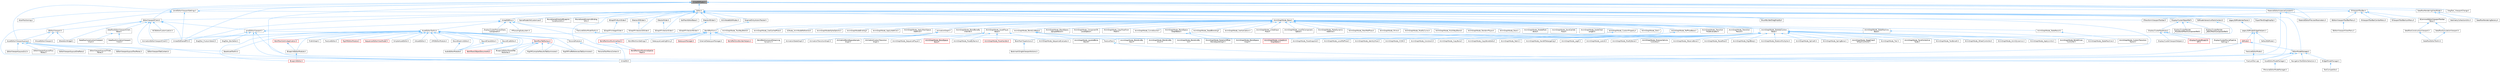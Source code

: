 digraph "UnrealEdTypes.h"
{
 // INTERACTIVE_SVG=YES
 // LATEX_PDF_SIZE
  bgcolor="transparent";
  edge [fontname=Helvetica,fontsize=10,labelfontname=Helvetica,labelfontsize=10];
  node [fontname=Helvetica,fontsize=10,shape=box,height=0.2,width=0.4];
  Node1 [id="Node000001",label="UnrealEdTypes.h",height=0.2,width=0.4,color="gray40", fillcolor="grey60", style="filled", fontcolor="black",tooltip=" "];
  Node1 -> Node2 [id="edge1_Node000001_Node000002",dir="back",color="steelblue1",style="solid",tooltip=" "];
  Node2 [id="Node000002",label="AssetEditorViewportLayout.h",height=0.2,width=0.4,color="grey40", fillcolor="white", style="filled",URL="$df/d46/AssetEditorViewportLayout_8h.html",tooltip=" "];
  Node2 -> Node3 [id="edge2_Node000002_Node000003",dir="back",color="steelblue1",style="solid",tooltip=" "];
  Node3 [id="Node000003",label="BaseAssetToolkit.h",height=0.2,width=0.4,color="grey40", fillcolor="white", style="filled",URL="$d4/d85/BaseAssetToolkit_8h.html",tooltip=" "];
  Node2 -> Node4 [id="edge3_Node000002_Node000004",dir="back",color="steelblue1",style="solid",tooltip=" "];
  Node4 [id="Node000004",label="EditorViewportLayout2x2.h",height=0.2,width=0.4,color="grey40", fillcolor="white", style="filled",URL="$df/dbd/EditorViewportLayout2x2_8h.html",tooltip=" "];
  Node2 -> Node5 [id="edge4_Node000002_Node000005",dir="back",color="steelblue1",style="solid",tooltip=" "];
  Node5 [id="Node000005",label="EditorViewportLayoutFour\lPanes.h",height=0.2,width=0.4,color="grey40", fillcolor="white", style="filled",URL="$d4/d84/EditorViewportLayoutFourPanes_8h.html",tooltip=" "];
  Node2 -> Node6 [id="edge5_Node000002_Node000006",dir="back",color="steelblue1",style="solid",tooltip=" "];
  Node6 [id="Node000006",label="EditorViewportLayoutOnePane.h",height=0.2,width=0.4,color="grey40", fillcolor="white", style="filled",URL="$d2/da6/EditorViewportLayoutOnePane_8h.html",tooltip=" "];
  Node2 -> Node7 [id="edge6_Node000002_Node000007",dir="back",color="steelblue1",style="solid",tooltip=" "];
  Node7 [id="Node000007",label="EditorViewportLayoutThree\lPanes.h",height=0.2,width=0.4,color="grey40", fillcolor="white", style="filled",URL="$d2/d25/EditorViewportLayoutThreePanes_8h.html",tooltip=" "];
  Node2 -> Node8 [id="edge7_Node000002_Node000008",dir="back",color="steelblue1",style="solid",tooltip=" "];
  Node8 [id="Node000008",label="EditorViewportLayoutTwoPanes.h",height=0.2,width=0.4,color="grey40", fillcolor="white", style="filled",URL="$dc/d66/EditorViewportLayoutTwoPanes_8h.html",tooltip=" "];
  Node2 -> Node9 [id="edge8_Node000002_Node000009",dir="back",color="steelblue1",style="solid",tooltip=" "];
  Node9 [id="Node000009",label="EditorViewportTabContent.h",height=0.2,width=0.4,color="grey40", fillcolor="white", style="filled",URL="$d9/da4/EditorViewportTabContent_8h.html",tooltip=" "];
  Node1 -> Node10 [id="edge9_Node000001_Node000010",dir="back",color="steelblue1",style="solid",tooltip=" "];
  Node10 [id="Node000010",label="DataflowRenderingViewMode.h",height=0.2,width=0.4,color="grey40", fillcolor="white", style="filled",URL="$d6/db4/DataflowRenderingViewMode_8h.html",tooltip=" "];
  Node10 -> Node11 [id="edge10_Node000010_Node000011",dir="back",color="steelblue1",style="solid",tooltip=" "];
  Node11 [id="Node000011",label="DataflowRenderingFactory.h",height=0.2,width=0.4,color="grey40", fillcolor="white", style="filled",URL="$d5/d51/DataflowRenderingFactory_8h.html",tooltip=" "];
  Node10 -> Node12 [id="edge11_Node000010_Node000012",dir="back",color="steelblue1",style="solid",tooltip=" "];
  Node12 [id="Node000012",label="GeometryCollectionUtils.h",height=0.2,width=0.4,color="grey40", fillcolor="white", style="filled",URL="$d8/d9f/GeometryCollectionUtils_8h.html",tooltip=" "];
  Node1 -> Node13 [id="edge12_Node000001_Node000013",dir="back",color="steelblue1",style="solid",tooltip=" "];
  Node13 [id="Node000013",label="DragTool_ViewportChange.h",height=0.2,width=0.4,color="grey40", fillcolor="white", style="filled",URL="$d8/dee/DragTool__ViewportChange_8h.html",tooltip=" "];
  Node1 -> Node14 [id="edge13_Node000001_Node000014",dir="back",color="steelblue1",style="solid",tooltip=" "];
  Node14 [id="Node000014",label="Editor.h",height=0.2,width=0.4,color="grey40", fillcolor="white", style="filled",URL="$de/d6e/Editor_8h.html",tooltip=" "];
  Node14 -> Node15 [id="edge14_Node000014_Node000015",dir="back",color="steelblue1",style="solid",tooltip=" "];
  Node15 [id="Node000015",label="AnimGraphNode_Base.h",height=0.2,width=0.4,color="grey40", fillcolor="white", style="filled",URL="$d0/dfb/AnimGraphNode__Base_8h.html",tooltip=" "];
  Node15 -> Node16 [id="edge15_Node000015_Node000016",dir="back",color="steelblue1",style="solid",tooltip=" "];
  Node16 [id="Node000016",label="AnimGraphNodeAlphaOptions.h",height=0.2,width=0.4,color="grey40", fillcolor="white", style="filled",URL="$d6/df6/AnimGraphNodeAlphaOptions_8h.html",tooltip=" "];
  Node15 -> Node17 [id="edge16_Node000015_Node000017",dir="back",color="steelblue1",style="solid",tooltip=" "];
  Node17 [id="Node000017",label="AnimGraphNodeBinding.h",height=0.2,width=0.4,color="grey40", fillcolor="white", style="filled",URL="$d6/d3b/AnimGraphNodeBinding_8h.html",tooltip=" "];
  Node15 -> Node18 [id="edge17_Node000015_Node000018",dir="back",color="steelblue1",style="solid",tooltip=" "];
  Node18 [id="Node000018",label="AnimGraphNode_ApplyAdditive.h",height=0.2,width=0.4,color="grey40", fillcolor="white", style="filled",URL="$da/d67/AnimGraphNode__ApplyAdditive_8h.html",tooltip=" "];
  Node15 -> Node19 [id="edge18_Node000015_Node000019",dir="back",color="steelblue1",style="solid",tooltip=" "];
  Node19 [id="Node000019",label="AnimGraphNode_ApplyMeshSpace\lAdditive.h",height=0.2,width=0.4,color="grey40", fillcolor="white", style="filled",URL="$dd/dc4/AnimGraphNode__ApplyMeshSpaceAdditive_8h.html",tooltip=" "];
  Node15 -> Node20 [id="edge19_Node000015_Node000020",dir="back",color="steelblue1",style="solid",tooltip=" "];
  Node20 [id="Node000020",label="AnimGraphNode_AssetPlayer\lBase.h",height=0.2,width=0.4,color="grey40", fillcolor="white", style="filled",URL="$d1/d4f/AnimGraphNode__AssetPlayerBase_8h.html",tooltip=" "];
  Node20 -> Node21 [id="edge20_Node000020_Node000021",dir="back",color="steelblue1",style="solid",tooltip=" "];
  Node21 [id="Node000021",label="AnimGraphNode_BlendSpace\lBase.h",height=0.2,width=0.4,color="red", fillcolor="#FFF0F0", style="filled",URL="$d7/d6d/AnimGraphNode__BlendSpaceBase_8h.html",tooltip=" "];
  Node20 -> Node26 [id="edge21_Node000020_Node000026",dir="back",color="steelblue1",style="solid",tooltip=" "];
  Node26 [id="Node000026",label="AnimGraphNode_PoseByName.h",height=0.2,width=0.4,color="grey40", fillcolor="white", style="filled",URL="$d7/d02/AnimGraphNode__PoseByName_8h.html",tooltip=" "];
  Node20 -> Node27 [id="edge22_Node000020_Node000027",dir="back",color="steelblue1",style="solid",tooltip=" "];
  Node27 [id="Node000027",label="AnimGraphNode_PoseHandler.h",height=0.2,width=0.4,color="red", fillcolor="#FFF0F0", style="filled",URL="$df/dfb/AnimGraphNode__PoseHandler_8h.html",tooltip=" "];
  Node20 -> Node30 [id="edge23_Node000020_Node000030",dir="back",color="steelblue1",style="solid",tooltip=" "];
  Node30 [id="Node000030",label="AnimGraphNode_SequenceEvaluator.h",height=0.2,width=0.4,color="grey40", fillcolor="white", style="filled",URL="$d1/d1c/AnimGraphNode__SequenceEvaluator_8h.html",tooltip=" "];
  Node20 -> Node31 [id="edge24_Node000020_Node000031",dir="back",color="steelblue1",style="solid",tooltip=" "];
  Node31 [id="Node000031",label="AnimGraphNode_SequencePlayer.h",height=0.2,width=0.4,color="grey40", fillcolor="white", style="filled",URL="$d2/d91/AnimGraphNode__SequencePlayer_8h.html",tooltip=" "];
  Node15 -> Node32 [id="edge25_Node000015_Node000032",dir="back",color="steelblue1",style="solid",tooltip=" "];
  Node32 [id="Node000032",label="AnimGraphNode_BlendBoneBy\lChannel.h",height=0.2,width=0.4,color="grey40", fillcolor="white", style="filled",URL="$de/da9/AnimGraphNode__BlendBoneByChannel_8h.html",tooltip=" "];
  Node15 -> Node33 [id="edge26_Node000015_Node000033",dir="back",color="steelblue1",style="solid",tooltip=" "];
  Node33 [id="Node000033",label="AnimGraphNode_BlendListBase.h",height=0.2,width=0.4,color="grey40", fillcolor="white", style="filled",URL="$d7/d20/AnimGraphNode__BlendListBase_8h.html",tooltip=" "];
  Node33 -> Node34 [id="edge27_Node000033_Node000034",dir="back",color="steelblue1",style="solid",tooltip=" "];
  Node34 [id="Node000034",label="AnimGraphNode_BlendListBy\lBool.h",height=0.2,width=0.4,color="grey40", fillcolor="white", style="filled",URL="$d9/d9d/AnimGraphNode__BlendListByBool_8h.html",tooltip=" "];
  Node33 -> Node35 [id="edge28_Node000033_Node000035",dir="back",color="steelblue1",style="solid",tooltip=" "];
  Node35 [id="Node000035",label="AnimGraphNode_BlendListBy\lEnum.h",height=0.2,width=0.4,color="grey40", fillcolor="white", style="filled",URL="$de/d60/AnimGraphNode__BlendListByEnum_8h.html",tooltip=" "];
  Node33 -> Node36 [id="edge29_Node000033_Node000036",dir="back",color="steelblue1",style="solid",tooltip=" "];
  Node36 [id="Node000036",label="AnimGraphNode_BlendListBy\lInt.h",height=0.2,width=0.4,color="grey40", fillcolor="white", style="filled",URL="$dc/df2/AnimGraphNode__BlendListByInt_8h.html",tooltip=" "];
  Node33 -> Node37 [id="edge30_Node000033_Node000037",dir="back",color="steelblue1",style="solid",tooltip=" "];
  Node37 [id="Node000037",label="AnimGraphNode_LayeredBone\lBlend.h",height=0.2,width=0.4,color="grey40", fillcolor="white", style="filled",URL="$d2/d01/AnimGraphNode__LayeredBoneBlend_8h.html",tooltip=" "];
  Node15 -> Node38 [id="edge31_Node000015_Node000038",dir="back",color="steelblue1",style="solid",tooltip=" "];
  Node38 [id="Node000038",label="AnimGraphNode_BlendSpace\lGraphBase.h",height=0.2,width=0.4,color="grey40", fillcolor="white", style="filled",URL="$d6/d44/AnimGraphNode__BlendSpaceGraphBase_8h.html",tooltip=" "];
  Node38 -> Node39 [id="edge32_Node000038_Node000039",dir="back",color="steelblue1",style="solid",tooltip=" "];
  Node39 [id="Node000039",label="AnimGraphNode_BlendSpace\lGraph.h",height=0.2,width=0.4,color="grey40", fillcolor="white", style="filled",URL="$d7/d81/AnimGraphNode__BlendSpaceGraph_8h.html",tooltip=" "];
  Node38 -> Node40 [id="edge33_Node000038_Node000040",dir="back",color="steelblue1",style="solid",tooltip=" "];
  Node40 [id="Node000040",label="AnimGraphNode_RotationOffset\lBlendSpaceGraph.h",height=0.2,width=0.4,color="grey40", fillcolor="white", style="filled",URL="$d0/d4c/AnimGraphNode__RotationOffsetBlendSpaceGraph_8h.html",tooltip=" "];
  Node15 -> Node41 [id="edge34_Node000015_Node000041",dir="back",color="steelblue1",style="solid",tooltip=" "];
  Node41 [id="Node000041",label="AnimGraphNode_BlendSpace\lSampleResult.h",height=0.2,width=0.4,color="grey40", fillcolor="white", style="filled",URL="$de/df8/AnimGraphNode__BlendSpaceSampleResult_8h.html",tooltip=" "];
  Node15 -> Node42 [id="edge35_Node000015_Node000042",dir="back",color="steelblue1",style="solid",tooltip=" "];
  Node42 [id="Node000042",label="AnimGraphNode_ComponentTo\lLocalSpace.h",height=0.2,width=0.4,color="grey40", fillcolor="white", style="filled",URL="$d1/d3f/AnimGraphNode__ComponentToLocalSpace_8h.html",tooltip=" "];
  Node15 -> Node43 [id="edge36_Node000015_Node000043",dir="back",color="steelblue1",style="solid",tooltip=" "];
  Node43 [id="Node000043",label="AnimGraphNode_CopyPoseFrom\lMesh.h",height=0.2,width=0.4,color="grey40", fillcolor="white", style="filled",URL="$d6/d71/AnimGraphNode__CopyPoseFromMesh_8h.html",tooltip=" "];
  Node15 -> Node44 [id="edge37_Node000015_Node000044",dir="back",color="steelblue1",style="solid",tooltip=" "];
  Node44 [id="Node000044",label="AnimGraphNode_CurveSource.h",height=0.2,width=0.4,color="grey40", fillcolor="white", style="filled",URL="$dc/de5/AnimGraphNode__CurveSource_8h.html",tooltip=" "];
  Node15 -> Node45 [id="edge38_Node000015_Node000045",dir="back",color="steelblue1",style="solid",tooltip=" "];
  Node45 [id="Node000045",label="AnimGraphNode_CustomProperty.h",height=0.2,width=0.4,color="grey40", fillcolor="white", style="filled",URL="$d8/d3f/AnimGraphNode__CustomProperty_8h.html",tooltip=" "];
  Node45 -> Node46 [id="edge39_Node000045_Node000046",dir="back",color="steelblue1",style="solid",tooltip=" "];
  Node46 [id="Node000046",label="AnimGraphNode_LinkedAnim\lGraphBase.h",height=0.2,width=0.4,color="red", fillcolor="#FFF0F0", style="filled",URL="$d5/de1/AnimGraphNode__LinkedAnimGraphBase_8h.html",tooltip=" "];
  Node15 -> Node49 [id="edge40_Node000015_Node000049",dir="back",color="steelblue1",style="solid",tooltip=" "];
  Node49 [id="Node000049",label="AnimGraphNode_DeadBlending.h",height=0.2,width=0.4,color="grey40", fillcolor="white", style="filled",URL="$d8/d73/AnimGraphNode__DeadBlending_8h.html",tooltip=" "];
  Node15 -> Node50 [id="edge41_Node000015_Node000050",dir="back",color="steelblue1",style="solid",tooltip=" "];
  Node50 [id="Node000050",label="AnimGraphNode_Inertialization.h",height=0.2,width=0.4,color="grey40", fillcolor="white", style="filled",URL="$d7/d66/AnimGraphNode__Inertialization_8h.html",tooltip=" "];
  Node15 -> Node51 [id="edge42_Node000015_Node000051",dir="back",color="steelblue1",style="solid",tooltip=" "];
  Node51 [id="Node000051",label="AnimGraphNode_LinkedInput\lPose.h",height=0.2,width=0.4,color="grey40", fillcolor="white", style="filled",URL="$d7/d8c/AnimGraphNode__LinkedInputPose_8h.html",tooltip=" "];
  Node15 -> Node52 [id="edge43_Node000015_Node000052",dir="back",color="steelblue1",style="solid",tooltip=" "];
  Node52 [id="Node000052",label="AnimGraphNode_LocalToComponent\lSpace.h",height=0.2,width=0.4,color="grey40", fillcolor="white", style="filled",URL="$d6/d01/AnimGraphNode__LocalToComponentSpace_8h.html",tooltip=" "];
  Node15 -> Node53 [id="edge44_Node000015_Node000053",dir="back",color="steelblue1",style="solid",tooltip=" "];
  Node53 [id="Node000053",label="AnimGraphNode_MakeDynamic\lAdditive.h",height=0.2,width=0.4,color="grey40", fillcolor="white", style="filled",URL="$d4/dc9/AnimGraphNode__MakeDynamicAdditive_8h.html",tooltip=" "];
  Node15 -> Node54 [id="edge45_Node000015_Node000054",dir="back",color="steelblue1",style="solid",tooltip=" "];
  Node54 [id="Node000054",label="AnimGraphNode_MeshRefPose.h",height=0.2,width=0.4,color="grey40", fillcolor="white", style="filled",URL="$d3/d58/AnimGraphNode__MeshRefPose_8h.html",tooltip=" "];
  Node15 -> Node55 [id="edge46_Node000015_Node000055",dir="back",color="steelblue1",style="solid",tooltip=" "];
  Node55 [id="Node000055",label="AnimGraphNode_Mirror.h",height=0.2,width=0.4,color="grey40", fillcolor="white", style="filled",URL="$de/d96/AnimGraphNode__Mirror_8h.html",tooltip=" "];
  Node15 -> Node56 [id="edge47_Node000015_Node000056",dir="back",color="steelblue1",style="solid",tooltip=" "];
  Node56 [id="Node000056",label="AnimGraphNode_ModifyCurve.h",height=0.2,width=0.4,color="grey40", fillcolor="white", style="filled",URL="$d5/d09/AnimGraphNode__ModifyCurve_8h.html",tooltip=" "];
  Node15 -> Node57 [id="edge48_Node000015_Node000057",dir="back",color="steelblue1",style="solid",tooltip=" "];
  Node57 [id="Node000057",label="AnimGraphNode_MultiWayBlend.h",height=0.2,width=0.4,color="grey40", fillcolor="white", style="filled",URL="$dd/dcb/AnimGraphNode__MultiWayBlend_8h.html",tooltip=" "];
  Node15 -> Node58 [id="edge49_Node000015_Node000058",dir="back",color="steelblue1",style="solid",tooltip=" "];
  Node58 [id="Node000058",label="AnimGraphNode_PoseSnapshot.h",height=0.2,width=0.4,color="grey40", fillcolor="white", style="filled",URL="$d1/d92/AnimGraphNode__PoseSnapshot_8h.html",tooltip=" "];
  Node15 -> Node59 [id="edge50_Node000015_Node000059",dir="back",color="steelblue1",style="solid",tooltip=" "];
  Node59 [id="Node000059",label="AnimGraphNode_RandomPlayer.h",height=0.2,width=0.4,color="grey40", fillcolor="white", style="filled",URL="$dc/d48/AnimGraphNode__RandomPlayer_8h.html",tooltip=" "];
  Node15 -> Node60 [id="edge51_Node000015_Node000060",dir="back",color="steelblue1",style="solid",tooltip=" "];
  Node60 [id="Node000060",label="AnimGraphNode_RefPoseBase.h",height=0.2,width=0.4,color="grey40", fillcolor="white", style="filled",URL="$d8/d34/AnimGraphNode__RefPoseBase_8h.html",tooltip=" "];
  Node60 -> Node61 [id="edge52_Node000060_Node000061",dir="back",color="steelblue1",style="solid",tooltip=" "];
  Node61 [id="Node000061",label="AnimGraphNode_IdentityPose.h",height=0.2,width=0.4,color="grey40", fillcolor="white", style="filled",URL="$d8/dac/AnimGraphNode__IdentityPose_8h.html",tooltip=" "];
  Node60 -> Node62 [id="edge53_Node000060_Node000062",dir="back",color="steelblue1",style="solid",tooltip=" "];
  Node62 [id="Node000062",label="AnimGraphNode_LocalRefPose.h",height=0.2,width=0.4,color="grey40", fillcolor="white", style="filled",URL="$df/d6f/AnimGraphNode__LocalRefPose_8h.html",tooltip=" "];
  Node60 -> Node58 [id="edge54_Node000060_Node000058",dir="back",color="steelblue1",style="solid",tooltip=" "];
  Node15 -> Node63 [id="edge55_Node000015_Node000063",dir="back",color="steelblue1",style="solid",tooltip=" "];
  Node63 [id="Node000063",label="AnimGraphNode_Root.h",height=0.2,width=0.4,color="grey40", fillcolor="white", style="filled",URL="$d2/d39/AnimGraphNode__Root_8h.html",tooltip=" "];
  Node15 -> Node64 [id="edge56_Node000015_Node000064",dir="back",color="steelblue1",style="solid",tooltip=" "];
  Node64 [id="Node000064",label="AnimGraphNode_RotateRoot\lBone.h",height=0.2,width=0.4,color="grey40", fillcolor="white", style="filled",URL="$d4/de0/AnimGraphNode__RotateRootBone_8h.html",tooltip=" "];
  Node15 -> Node65 [id="edge57_Node000015_Node000065",dir="back",color="steelblue1",style="solid",tooltip=" "];
  Node65 [id="Node000065",label="AnimGraphNode_SaveCached\lPose.h",height=0.2,width=0.4,color="grey40", fillcolor="white", style="filled",URL="$df/d5e/AnimGraphNode__SaveCachedPose_8h.html",tooltip=" "];
  Node15 -> Node66 [id="edge58_Node000015_Node000066",dir="back",color="steelblue1",style="solid",tooltip=" "];
  Node66 [id="Node000066",label="AnimGraphNode_ScaleChain\lLength.h",height=0.2,width=0.4,color="grey40", fillcolor="white", style="filled",URL="$d9/df8/AnimGraphNode__ScaleChainLength_8h.html",tooltip=" "];
  Node15 -> Node67 [id="edge59_Node000015_Node000067",dir="back",color="steelblue1",style="solid",tooltip=" "];
  Node67 [id="Node000067",label="AnimGraphNode_SkeletalControl\lBase.h",height=0.2,width=0.4,color="grey40", fillcolor="white", style="filled",URL="$d9/dff/AnimGraphNode__SkeletalControlBase_8h.html",tooltip=" "];
  Node67 -> Node68 [id="edge60_Node000067_Node000068",dir="back",color="steelblue1",style="solid",tooltip=" "];
  Node68 [id="Node000068",label="AnimGraphNode_AnimDynamics.h",height=0.2,width=0.4,color="grey40", fillcolor="white", style="filled",URL="$da/dc2/AnimGraphNode__AnimDynamics_8h.html",tooltip=" "];
  Node67 -> Node69 [id="edge61_Node000067_Node000069",dir="back",color="steelblue1",style="solid",tooltip=" "];
  Node69 [id="Node000069",label="AnimGraphNode_ApplyLimits.h",height=0.2,width=0.4,color="grey40", fillcolor="white", style="filled",URL="$dc/d36/AnimGraphNode__ApplyLimits_8h.html",tooltip=" "];
  Node67 -> Node70 [id="edge62_Node000067_Node000070",dir="back",color="steelblue1",style="solid",tooltip=" "];
  Node70 [id="Node000070",label="AnimGraphNode_BoneDriven\lController.h",height=0.2,width=0.4,color="grey40", fillcolor="white", style="filled",URL="$df/df3/AnimGraphNode__BoneDrivenController_8h.html",tooltip=" "];
  Node67 -> Node71 [id="edge63_Node000067_Node000071",dir="back",color="steelblue1",style="solid",tooltip=" "];
  Node71 [id="Node000071",label="AnimGraphNode_CCDIK.h",height=0.2,width=0.4,color="grey40", fillcolor="white", style="filled",URL="$df/d0d/AnimGraphNode__CCDIK_8h.html",tooltip=" "];
  Node67 -> Node72 [id="edge64_Node000067_Node000072",dir="back",color="steelblue1",style="solid",tooltip=" "];
  Node72 [id="Node000072",label="AnimGraphNode_Constraint.h",height=0.2,width=0.4,color="grey40", fillcolor="white", style="filled",URL="$d2/d98/AnimGraphNode__Constraint_8h.html",tooltip=" "];
  Node67 -> Node73 [id="edge65_Node000067_Node000073",dir="back",color="steelblue1",style="solid",tooltip=" "];
  Node73 [id="Node000073",label="AnimGraphNode_CopyBone.h",height=0.2,width=0.4,color="grey40", fillcolor="white", style="filled",URL="$dc/de6/AnimGraphNode__CopyBone_8h.html",tooltip=" "];
  Node67 -> Node74 [id="edge66_Node000067_Node000074",dir="back",color="steelblue1",style="solid",tooltip=" "];
  Node74 [id="Node000074",label="AnimGraphNode_CopyBoneDelta.h",height=0.2,width=0.4,color="grey40", fillcolor="white", style="filled",URL="$d8/d60/AnimGraphNode__CopyBoneDelta_8h.html",tooltip=" "];
  Node67 -> Node75 [id="edge67_Node000067_Node000075",dir="back",color="steelblue1",style="solid",tooltip=" "];
  Node75 [id="Node000075",label="AnimGraphNode_Fabrik.h",height=0.2,width=0.4,color="grey40", fillcolor="white", style="filled",URL="$d6/d79/AnimGraphNode__Fabrik_8h.html",tooltip=" "];
  Node67 -> Node76 [id="edge68_Node000067_Node000076",dir="back",color="steelblue1",style="solid",tooltip=" "];
  Node76 [id="Node000076",label="AnimGraphNode_HandIKRetargeting.h",height=0.2,width=0.4,color="grey40", fillcolor="white", style="filled",URL="$dd/dee/AnimGraphNode__HandIKRetargeting_8h.html",tooltip=" "];
  Node67 -> Node77 [id="edge69_Node000067_Node000077",dir="back",color="steelblue1",style="solid",tooltip=" "];
  Node77 [id="Node000077",label="AnimGraphNode_LegIK.h",height=0.2,width=0.4,color="grey40", fillcolor="white", style="filled",URL="$d3/d59/AnimGraphNode__LegIK_8h.html",tooltip=" "];
  Node67 -> Node78 [id="edge70_Node000067_Node000078",dir="back",color="steelblue1",style="solid",tooltip=" "];
  Node78 [id="Node000078",label="AnimGraphNode_LookAt.h",height=0.2,width=0.4,color="grey40", fillcolor="white", style="filled",URL="$dd/de3/AnimGraphNode__LookAt_8h.html",tooltip=" "];
  Node67 -> Node79 [id="edge71_Node000067_Node000079",dir="back",color="steelblue1",style="solid",tooltip=" "];
  Node79 [id="Node000079",label="AnimGraphNode_ModifyBone.h",height=0.2,width=0.4,color="grey40", fillcolor="white", style="filled",URL="$d1/d8e/AnimGraphNode__ModifyBone_8h.html",tooltip=" "];
  Node67 -> Node80 [id="edge72_Node000067_Node000080",dir="back",color="steelblue1",style="solid",tooltip=" "];
  Node80 [id="Node000080",label="AnimGraphNode_ModularVehicle\lController.h",height=0.2,width=0.4,color="grey40", fillcolor="white", style="filled",URL="$d3/d04/AnimGraphNode__ModularVehicleController_8h.html",tooltip=" "];
  Node67 -> Node81 [id="edge73_Node000067_Node000081",dir="back",color="steelblue1",style="solid",tooltip=" "];
  Node81 [id="Node000081",label="AnimGraphNode_ObserveBone.h",height=0.2,width=0.4,color="grey40", fillcolor="white", style="filled",URL="$d0/dcc/AnimGraphNode__ObserveBone_8h.html",tooltip=" "];
  Node67 -> Node82 [id="edge74_Node000067_Node000082",dir="back",color="steelblue1",style="solid",tooltip=" "];
  Node82 [id="Node000082",label="AnimGraphNode_ResetRoot.h",height=0.2,width=0.4,color="grey40", fillcolor="white", style="filled",URL="$dd/da9/AnimGraphNode__ResetRoot_8h.html",tooltip=" "];
  Node67 -> Node83 [id="edge75_Node000067_Node000083",dir="back",color="steelblue1",style="solid",tooltip=" "];
  Node83 [id="Node000083",label="AnimGraphNode_RigidBody.h",height=0.2,width=0.4,color="grey40", fillcolor="white", style="filled",URL="$d0/d05/AnimGraphNode__RigidBody_8h.html",tooltip=" "];
  Node67 -> Node84 [id="edge76_Node000067_Node000084",dir="back",color="steelblue1",style="solid",tooltip=" "];
  Node84 [id="Node000084",label="AnimGraphNode_RotationMultiplier.h",height=0.2,width=0.4,color="grey40", fillcolor="white", style="filled",URL="$d6/d16/AnimGraphNode__RotationMultiplier_8h.html",tooltip=" "];
  Node67 -> Node85 [id="edge77_Node000067_Node000085",dir="back",color="steelblue1",style="solid",tooltip=" "];
  Node85 [id="Node000085",label="AnimGraphNode_SplineIK.h",height=0.2,width=0.4,color="grey40", fillcolor="white", style="filled",URL="$d0/d7e/AnimGraphNode__SplineIK_8h.html",tooltip=" "];
  Node67 -> Node86 [id="edge78_Node000067_Node000086",dir="back",color="steelblue1",style="solid",tooltip=" "];
  Node86 [id="Node000086",label="AnimGraphNode_SpringBone.h",height=0.2,width=0.4,color="grey40", fillcolor="white", style="filled",URL="$dc/d38/AnimGraphNode__SpringBone_8h.html",tooltip=" "];
  Node67 -> Node87 [id="edge79_Node000067_Node000087",dir="back",color="steelblue1",style="solid",tooltip=" "];
  Node87 [id="Node000087",label="AnimGraphNode_StageCoach\lWheelController.h",height=0.2,width=0.4,color="grey40", fillcolor="white", style="filled",URL="$d6/dbe/AnimGraphNode__StageCoachWheelController_8h.html",tooltip=" "];
  Node67 -> Node88 [id="edge80_Node000067_Node000088",dir="back",color="steelblue1",style="solid",tooltip=" "];
  Node88 [id="Node000088",label="AnimGraphNode_Trail.h",height=0.2,width=0.4,color="grey40", fillcolor="white", style="filled",URL="$d4/d5a/AnimGraphNode__Trail_8h.html",tooltip=" "];
  Node67 -> Node89 [id="edge81_Node000067_Node000089",dir="back",color="steelblue1",style="solid",tooltip=" "];
  Node89 [id="Node000089",label="AnimGraphNode_TwistCorrective\lNode.h",height=0.2,width=0.4,color="grey40", fillcolor="white", style="filled",URL="$de/d7f/AnimGraphNode__TwistCorrectiveNode_8h.html",tooltip=" "];
  Node67 -> Node90 [id="edge82_Node000067_Node000090",dir="back",color="steelblue1",style="solid",tooltip=" "];
  Node90 [id="Node000090",label="AnimGraphNode_TwoBoneIK.h",height=0.2,width=0.4,color="grey40", fillcolor="white", style="filled",URL="$d1/dc2/AnimGraphNode__TwoBoneIK_8h.html",tooltip=" "];
  Node67 -> Node91 [id="edge83_Node000067_Node000091",dir="back",color="steelblue1",style="solid",tooltip=" "];
  Node91 [id="Node000091",label="AnimGraphNode_WheelController.h",height=0.2,width=0.4,color="grey40", fillcolor="white", style="filled",URL="$df/de4/AnimGraphNode__WheelController_8h.html",tooltip=" "];
  Node15 -> Node92 [id="edge84_Node000015_Node000092",dir="back",color="steelblue1",style="solid",tooltip=" "];
  Node92 [id="Node000092",label="AnimGraphNode_Slot.h",height=0.2,width=0.4,color="grey40", fillcolor="white", style="filled",URL="$df/d63/AnimGraphNode__Slot_8h.html",tooltip=" "];
  Node15 -> Node93 [id="edge85_Node000015_Node000093",dir="back",color="steelblue1",style="solid",tooltip=" "];
  Node93 [id="Node000093",label="AnimGraphNode_StateMachine\lBase.h",height=0.2,width=0.4,color="grey40", fillcolor="white", style="filled",URL="$dc/d11/AnimGraphNode__StateMachineBase_8h.html",tooltip=" "];
  Node93 -> Node94 [id="edge86_Node000093_Node000094",dir="back",color="steelblue1",style="solid",tooltip=" "];
  Node94 [id="Node000094",label="AnimGraphNode_StateMachine.h",height=0.2,width=0.4,color="grey40", fillcolor="white", style="filled",URL="$d9/d4d/AnimGraphNode__StateMachine_8h.html",tooltip=" "];
  Node15 -> Node95 [id="edge87_Node000015_Node000095",dir="back",color="steelblue1",style="solid",tooltip=" "];
  Node95 [id="Node000095",label="AnimGraphNode_StateResult.h",height=0.2,width=0.4,color="grey40", fillcolor="white", style="filled",URL="$d3/d7e/AnimGraphNode__StateResult_8h.html",tooltip=" "];
  Node95 -> Node96 [id="edge88_Node000095_Node000096",dir="back",color="steelblue1",style="solid",tooltip=" "];
  Node96 [id="Node000096",label="AnimGraphNode_CustomTransition\lResult.h",height=0.2,width=0.4,color="grey40", fillcolor="white", style="filled",URL="$df/d6e/AnimGraphNode__CustomTransitionResult_8h.html",tooltip=" "];
  Node15 -> Node97 [id="edge89_Node000015_Node000097",dir="back",color="steelblue1",style="solid",tooltip=" "];
  Node97 [id="Node000097",label="AnimGraphNode_Transition\lPoseEvaluator.h",height=0.2,width=0.4,color="grey40", fillcolor="white", style="filled",URL="$d8/dec/AnimGraphNode__TransitionPoseEvaluator_8h.html",tooltip=" "];
  Node15 -> Node98 [id="edge90_Node000015_Node000098",dir="back",color="steelblue1",style="solid",tooltip=" "];
  Node98 [id="Node000098",label="AnimGraphNode_Transition\lResult.h",height=0.2,width=0.4,color="grey40", fillcolor="white", style="filled",URL="$d7/d74/AnimGraphNode__TransitionResult_8h.html",tooltip=" "];
  Node15 -> Node99 [id="edge91_Node000015_Node000099",dir="back",color="steelblue1",style="solid",tooltip=" "];
  Node99 [id="Node000099",label="AnimGraphNode_TwoWayBlend.h",height=0.2,width=0.4,color="grey40", fillcolor="white", style="filled",URL="$d0/df0/AnimGraphNode__TwoWayBlend_8h.html",tooltip=" "];
  Node15 -> Node100 [id="edge92_Node000015_Node000100",dir="back",color="steelblue1",style="solid",tooltip=" "];
  Node100 [id="Node000100",label="AnimGraphNode_UseCachedPose.h",height=0.2,width=0.4,color="grey40", fillcolor="white", style="filled",URL="$d8/d30/AnimGraphNode__UseCachedPose_8h.html",tooltip=" "];
  Node15 -> Node101 [id="edge93_Node000015_Node000101",dir="back",color="steelblue1",style="solid",tooltip=" "];
  Node101 [id="Node000101",label="AnimationGraph.h",height=0.2,width=0.4,color="grey40", fillcolor="white", style="filled",URL="$df/d2e/AnimationGraph_8h.html",tooltip=" "];
  Node101 -> Node102 [id="edge94_Node000101_Node000102",dir="back",color="steelblue1",style="solid",tooltip=" "];
  Node102 [id="Node000102",label="AnimationBlendSpaceSample\lGraph.h",height=0.2,width=0.4,color="grey40", fillcolor="white", style="filled",URL="$d1/d35/AnimationBlendSpaceSampleGraph_8h.html",tooltip=" "];
  Node101 -> Node103 [id="edge95_Node000101_Node000103",dir="back",color="steelblue1",style="solid",tooltip=" "];
  Node103 [id="Node000103",label="AnimationCustomTransition\lGraph.h",height=0.2,width=0.4,color="grey40", fillcolor="white", style="filled",URL="$dc/d6c/AnimationCustomTransitionGraph_8h.html",tooltip=" "];
  Node101 -> Node104 [id="edge96_Node000101_Node000104",dir="back",color="steelblue1",style="solid",tooltip=" "];
  Node104 [id="Node000104",label="AnimationStateGraph.h",height=0.2,width=0.4,color="grey40", fillcolor="white", style="filled",URL="$d1/d71/AnimationStateGraph_8h.html",tooltip=" "];
  Node101 -> Node105 [id="edge97_Node000101_Node000105",dir="back",color="steelblue1",style="solid",tooltip=" "];
  Node105 [id="Node000105",label="AnimationTransitionGraph.h",height=0.2,width=0.4,color="grey40", fillcolor="white", style="filled",URL="$d2/d0b/AnimationTransitionGraph_8h.html",tooltip=" "];
  Node15 -> Node106 [id="edge98_Node000015_Node000106",dir="back",color="steelblue1",style="solid",tooltip=" "];
  Node106 [id="Node000106",label="K2Node_AnimNodeReference.h",height=0.2,width=0.4,color="grey40", fillcolor="white", style="filled",URL="$d2/d81/K2Node__AnimNodeReference_8h.html",tooltip=" "];
  Node14 -> Node107 [id="edge99_Node000014_Node000107",dir="back",color="steelblue1",style="solid",tooltip=" "];
  Node107 [id="Node000107",label="AnimNodeEditModes.h",height=0.2,width=0.4,color="grey40", fillcolor="white", style="filled",URL="$db/dde/AnimNodeEditModes_8h.html",tooltip=" "];
  Node14 -> Node108 [id="edge100_Node000014_Node000108",dir="back",color="steelblue1",style="solid",tooltip=" "];
  Node108 [id="Node000108",label="BookMarkTypeActions.h",height=0.2,width=0.4,color="grey40", fillcolor="white", style="filled",URL="$d0/d2f/BookMarkTypeActions_8h.html",tooltip=" "];
  Node108 -> Node109 [id="edge101_Node000108_Node000109",dir="back",color="steelblue1",style="solid",tooltip=" "];
  Node109 [id="Node000109",label="BookmarkSingleViewportActions.h",height=0.2,width=0.4,color="grey40", fillcolor="white", style="filled",URL="$d3/dd5/BookmarkSingleViewportActions_8h.html",tooltip=" "];
  Node14 -> Node110 [id="edge102_Node000014_Node000110",dir="back",color="steelblue1",style="solid",tooltip=" "];
  Node110 [id="Node000110",label="BrushBuilderDragDropOp.h",height=0.2,width=0.4,color="grey40", fillcolor="white", style="filled",URL="$d9/d56/BrushBuilderDragDropOp_8h.html",tooltip=" "];
  Node14 -> Node111 [id="edge103_Node000014_Node000111",dir="back",color="steelblue1",style="solid",tooltip=" "];
  Node111 [id="Node000111",label="DisplayClusterObjectRef.h",height=0.2,width=0.4,color="grey40", fillcolor="white", style="filled",URL="$d9/d87/DisplayClusterObjectRef_8h.html",tooltip=" "];
  Node111 -> Node112 [id="edge104_Node000111_Node000112",dir="back",color="steelblue1",style="solid",tooltip=" "];
  Node112 [id="Node000112",label="DisplayClusterRender\l_ProceduralMeshComponentRef.h",height=0.2,width=0.4,color="grey40", fillcolor="white", style="filled",URL="$da/dbe/DisplayClusterRender__ProceduralMeshComponentRef_8h.html",tooltip=" "];
  Node111 -> Node113 [id="edge105_Node000111_Node000113",dir="back",color="steelblue1",style="solid",tooltip=" "];
  Node113 [id="Node000113",label="DisplayClusterRender\l_StaticMeshComponentRef.h",height=0.2,width=0.4,color="grey40", fillcolor="white", style="filled",URL="$dd/d84/DisplayClusterRender__StaticMeshComponentRef_8h.html",tooltip=" "];
  Node111 -> Node114 [id="edge106_Node000111_Node000114",dir="back",color="steelblue1",style="solid",tooltip=" "];
  Node114 [id="Node000114",label="DisplayClusterRootActor.h",height=0.2,width=0.4,color="grey40", fillcolor="white", style="filled",URL="$d0/d41/DisplayClusterRootActor_8h.html",tooltip=" "];
  Node114 -> Node115 [id="edge107_Node000114_Node000115",dir="back",color="steelblue1",style="solid",tooltip=" "];
  Node115 [id="Node000115",label="DisplayClusterMoviePipeline\lSettings.h",height=0.2,width=0.4,color="grey40", fillcolor="white", style="filled",URL="$d7/d56/DisplayClusterMoviePipelineSettings_8h.html",tooltip=" "];
  Node114 -> Node116 [id="edge108_Node000114_Node000116",dir="back",color="steelblue1",style="solid",tooltip=" "];
  Node116 [id="Node000116",label="DisplayClusterViewportHelpers.h",height=0.2,width=0.4,color="grey40", fillcolor="white", style="filled",URL="$d6/d8b/DisplayClusterViewportHelpers_8h.html",tooltip=" "];
  Node114 -> Node117 [id="edge109_Node000114_Node000117",dir="back",color="steelblue1",style="solid",tooltip=" "];
  Node117 [id="Node000117",label="IDisplayClusterBlueprint\lAPI.h",height=0.2,width=0.4,color="red", fillcolor="#FFF0F0", style="filled",URL="$d6/dd6/IDisplayClusterBlueprintAPI_8h.html",tooltip=" "];
  Node14 -> Node119 [id="edge110_Node000014_Node000119",dir="back",color="steelblue1",style="solid",tooltip=" "];
  Node119 [id="Node000119",label="EdModeInteractiveToolsContext.h",height=0.2,width=0.4,color="grey40", fillcolor="white", style="filled",URL="$d7/da4/EdModeInteractiveToolsContext_8h.html",tooltip=" "];
  Node119 -> Node120 [id="edge111_Node000119_Node000120",dir="back",color="steelblue1",style="solid",tooltip=" "];
  Node120 [id="Node000120",label="FractureTool.h",height=0.2,width=0.4,color="grey40", fillcolor="white", style="filled",URL="$d4/d30/FractureTool_8h.html",tooltip=" "];
  Node120 -> Node121 [id="edge112_Node000120_Node000121",dir="back",color="steelblue1",style="solid",tooltip=" "];
  Node121 [id="Node000121",label="FractureTool.cpp",height=0.2,width=0.4,color="grey40", fillcolor="white", style="filled",URL="$dc/d9a/FractureTool_8cpp.html",tooltip=" "];
  Node14 -> Node122 [id="edge113_Node000014_Node000122",dir="back",color="steelblue1",style="solid",tooltip=" "];
  Node122 [id="Node000122",label="EditorModeManager.h",height=0.2,width=0.4,color="grey40", fillcolor="white", style="filled",URL="$d9/dca/EditorModeManager_8h.html",tooltip=" "];
  Node122 -> Node123 [id="edge114_Node000122_Node000123",dir="back",color="steelblue1",style="solid",tooltip=" "];
  Node123 [id="Node000123",label="AssetEditorModeManager.h",height=0.2,width=0.4,color="grey40", fillcolor="white", style="filled",URL="$db/d83/AssetEditorModeManager_8h.html",tooltip=" "];
  Node123 -> Node124 [id="edge115_Node000123_Node000124",dir="back",color="steelblue1",style="solid",tooltip=" "];
  Node124 [id="Node000124",label="IPersonaEditorModeManager.h",height=0.2,width=0.4,color="grey40", fillcolor="white", style="filled",URL="$d7/dda/IPersonaEditorModeManager_8h.html",tooltip=" "];
  Node122 -> Node121 [id="edge116_Node000122_Node000121",dir="back",color="steelblue1",style="solid",tooltip=" "];
  Node122 -> Node125 [id="edge117_Node000122_Node000125",dir="back",color="steelblue1",style="solid",tooltip=" "];
  Node125 [id="Node000125",label="NavigationToolEditorSelection.h",height=0.2,width=0.4,color="grey40", fillcolor="white", style="filled",URL="$d8/dc1/NavigationToolEditorSelection_8h.html",tooltip=" "];
  Node122 -> Node126 [id="edge118_Node000122_Node000126",dir="back",color="steelblue1",style="solid",tooltip=" "];
  Node126 [id="Node000126",label="UnrealEd.h",height=0.2,width=0.4,color="grey40", fillcolor="white", style="filled",URL="$d2/d5f/UnrealEd_8h.html",tooltip=" "];
  Node122 -> Node127 [id="edge119_Node000122_Node000127",dir="back",color="steelblue1",style="solid",tooltip=" "];
  Node127 [id="Node000127",label="WidgetModeManager.h",height=0.2,width=0.4,color="grey40", fillcolor="white", style="filled",URL="$d7/d49/WidgetModeManager_8h.html",tooltip=" "];
  Node127 -> Node128 [id="edge120_Node000127_Node000128",dir="back",color="steelblue1",style="solid",tooltip=" "];
  Node128 [id="Node000128",label="ToolCompatible.h",height=0.2,width=0.4,color="grey40", fillcolor="white", style="filled",URL="$d4/d38/ToolCompatible_8h.html",tooltip=" "];
  Node14 -> Node129 [id="edge121_Node000014_Node000129",dir="back",color="steelblue1",style="solid",tooltip=" "];
  Node129 [id="Node000129",label="EditorViewportClient.h",height=0.2,width=0.4,color="grey40", fillcolor="white", style="filled",URL="$d4/d41/EditorViewportClient_8h.html",tooltip=" "];
  Node129 -> Node130 [id="edge122_Node000129_Node000130",dir="back",color="steelblue1",style="solid",tooltip=" "];
  Node130 [id="Node000130",label="AnimationEditorViewportClient.h",height=0.2,width=0.4,color="grey40", fillcolor="white", style="filled",URL="$d1/d45/AnimationEditorViewportClient_8h.html",tooltip=" "];
  Node129 -> Node131 [id="edge123_Node000129_Node000131",dir="back",color="steelblue1",style="solid",tooltip=" "];
  Node131 [id="Node000131",label="DataflowEditorViewportClient\lBase.h",height=0.2,width=0.4,color="grey40", fillcolor="white", style="filled",URL="$d8/ddd/DataflowEditorViewportClientBase_8h.html",tooltip=" "];
  Node131 -> Node132 [id="edge124_Node000131_Node000132",dir="back",color="steelblue1",style="solid",tooltip=" "];
  Node132 [id="Node000132",label="DataflowConstructionViewport\lClient.h",height=0.2,width=0.4,color="grey40", fillcolor="white", style="filled",URL="$d5/da1/DataflowConstructionViewportClient_8h.html",tooltip=" "];
  Node131 -> Node133 [id="edge125_Node000131_Node000133",dir="back",color="steelblue1",style="solid",tooltip=" "];
  Node133 [id="Node000133",label="DataflowSimulationViewport\lClient.h",height=0.2,width=0.4,color="grey40", fillcolor="white", style="filled",URL="$da/d6a/DataflowSimulationViewportClient_8h.html",tooltip=" "];
  Node129 -> Node134 [id="edge126_Node000129_Node000134",dir="back",color="steelblue1",style="solid",tooltip=" "];
  Node134 [id="Node000134",label="ISCSEditorCustomization.h",height=0.2,width=0.4,color="grey40", fillcolor="white", style="filled",URL="$de/d19/ISCSEditorCustomization_8h.html",tooltip=" "];
  Node129 -> Node135 [id="edge127_Node000129_Node000135",dir="back",color="steelblue1",style="solid",tooltip=" "];
  Node135 [id="Node000135",label="LevelEditorViewport.h",height=0.2,width=0.4,color="grey40", fillcolor="white", style="filled",URL="$d4/ddf/LevelEditorViewport_8h.html",tooltip=" "];
  Node135 -> Node108 [id="edge128_Node000135_Node000108",dir="back",color="steelblue1",style="solid",tooltip=" "];
  Node135 -> Node136 [id="edge129_Node000135_Node000136",dir="back",color="steelblue1",style="solid",tooltip=" "];
  Node136 [id="Node000136",label="DragTool_BoxSelect.h",height=0.2,width=0.4,color="grey40", fillcolor="white", style="filled",URL="$da/dbf/DragTool__BoxSelect_8h.html",tooltip=" "];
  Node135 -> Node137 [id="edge130_Node000135_Node000137",dir="back",color="steelblue1",style="solid",tooltip=" "];
  Node137 [id="Node000137",label="DragTool_FrustumSelect.h",height=0.2,width=0.4,color="grey40", fillcolor="white", style="filled",URL="$db/de7/DragTool__FrustumSelect_8h.html",tooltip=" "];
  Node135 -> Node121 [id="edge131_Node000135_Node000121",dir="back",color="steelblue1",style="solid",tooltip=" "];
  Node135 -> Node126 [id="edge132_Node000135_Node000126",dir="back",color="steelblue1",style="solid",tooltip=" "];
  Node129 -> Node138 [id="edge133_Node000129_Node000138",dir="back",color="steelblue1",style="solid",tooltip=" "];
  Node138 [id="Node000138",label="SEditorViewport.h",height=0.2,width=0.4,color="grey40", fillcolor="white", style="filled",URL="$dd/de0/SEditorViewport_8h.html",tooltip=" "];
  Node138 -> Node2 [id="edge134_Node000138_Node000002",dir="back",color="steelblue1",style="solid",tooltip=" "];
  Node138 -> Node139 [id="edge135_Node000138_Node000139",dir="back",color="steelblue1",style="solid",tooltip=" "];
  Node139 [id="Node000139",label="SAssetEditorViewport.h",height=0.2,width=0.4,color="grey40", fillcolor="white", style="filled",URL="$df/d5a/SAssetEditorViewport_8h.html",tooltip=" "];
  Node138 -> Node140 [id="edge136_Node000138_Node000140",dir="back",color="steelblue1",style="solid",tooltip=" "];
  Node140 [id="Node000140",label="SSkeletonWidget.h",height=0.2,width=0.4,color="grey40", fillcolor="white", style="filled",URL="$dd/da7/SSkeletonWidget_8h.html",tooltip=" "];
  Node129 -> Node140 [id="edge137_Node000129_Node000140",dir="back",color="steelblue1",style="solid",tooltip=" "];
  Node129 -> Node126 [id="edge138_Node000129_Node000126",dir="back",color="steelblue1",style="solid",tooltip=" "];
  Node129 -> Node141 [id="edge139_Node000129_Node000141",dir="back",color="steelblue1",style="solid",tooltip=" "];
  Node141 [id="Node000141",label="UnrealEdSharedPCH.h",height=0.2,width=0.4,color="grey40", fillcolor="white", style="filled",URL="$d1/de6/UnrealEdSharedPCH_8h.html",tooltip=" "];
  Node14 -> Node142 [id="edge140_Node000014_Node000142",dir="back",color="steelblue1",style="solid",tooltip=" "];
  Node142 [id="Node000142",label="ExportTextDragDropOp.h",height=0.2,width=0.4,color="grey40", fillcolor="white", style="filled",URL="$de/d5c/ExportTextDragDropOp_8h.html",tooltip=" "];
  Node14 -> Node143 [id="edge141_Node000014_Node000143",dir="back",color="steelblue1",style="solid",tooltip=" "];
  Node143 [id="Node000143",label="ExternalDirtyActorsTracker.h",height=0.2,width=0.4,color="grey40", fillcolor="white", style="filled",URL="$db/d89/ExternalDirtyActorsTracker_8h.html",tooltip=" "];
  Node143 -> Node144 [id="edge142_Node000143_Node000144",dir="back",color="steelblue1",style="solid",tooltip=" "];
  Node144 [id="Node000144",label="WorldPartition.h",height=0.2,width=0.4,color="grey40", fillcolor="white", style="filled",URL="$de/d1e/WorldPartition_8h.html",tooltip=" "];
  Node144 -> Node145 [id="edge143_Node000144_Node000145",dir="back",color="steelblue1",style="solid",tooltip=" "];
  Node145 [id="Node000145",label="DataLayerLoadingPolicy.h",height=0.2,width=0.4,color="grey40", fillcolor="white", style="filled",URL="$d4/d49/DataLayerLoadingPolicy_8h.html",tooltip=" "];
  Node144 -> Node146 [id="edge144_Node000144_Node000146",dir="back",color="steelblue1",style="solid",tooltip=" "];
  Node146 [id="Node000146",label="DataLayerManager.h",height=0.2,width=0.4,color="red", fillcolor="#FFF0F0", style="filled",URL="$de/d96/DataLayerManager_8h.html",tooltip=" "];
  Node144 -> Node148 [id="edge145_Node000144_Node000148",dir="back",color="steelblue1",style="solid",tooltip=" "];
  Node148 [id="Node000148",label="ExternalDataLayerManager.h",height=0.2,width=0.4,color="grey40", fillcolor="white", style="filled",URL="$d3/d7d/ExternalDataLayerManager_8h.html",tooltip=" "];
  Node144 -> Node149 [id="edge146_Node000144_Node000149",dir="back",color="steelblue1",style="solid",tooltip=" "];
  Node149 [id="Node000149",label="WorldPartitionBuilderHelpers.h",height=0.2,width=0.4,color="red", fillcolor="#FFF0F0", style="filled",URL="$db/dc0/WorldPartitionBuilderHelpers_8h.html",tooltip=" "];
  Node144 -> Node152 [id="edge147_Node000144_Node000152",dir="back",color="steelblue1",style="solid",tooltip=" "];
  Node152 [id="Node000152",label="WorldPartitionLevelStreaming\lDynamic.h",height=0.2,width=0.4,color="grey40", fillcolor="white", style="filled",URL="$d4/d21/WorldPartitionLevelStreamingDynamic_8h.html",tooltip=" "];
  Node144 -> Node153 [id="edge148_Node000144_Node000153",dir="back",color="steelblue1",style="solid",tooltip=" "];
  Node153 [id="Node000153",label="WorldPartitionRuntimeHash.h",height=0.2,width=0.4,color="red", fillcolor="#FFF0F0", style="filled",URL="$d9/df1/WorldPartitionRuntimeHash_8h.html",tooltip=" "];
  Node153 -> Node157 [id="edge149_Node000153_Node000157",dir="back",color="steelblue1",style="solid",tooltip=" "];
  Node157 [id="Node000157",label="WorldPartitionRuntimeSpatial\lHash.h",height=0.2,width=0.4,color="red", fillcolor="#FFF0F0", style="filled",URL="$da/dbe/WorldPartitionRuntimeSpatialHash_8h.html",tooltip=" "];
  Node144 -> Node157 [id="edge150_Node000144_Node000157",dir="back",color="steelblue1",style="solid",tooltip=" "];
  Node144 -> Node161 [id="edge151_Node000144_Node000161",dir="back",color="steelblue1",style="solid",tooltip=" "];
  Node161 [id="Node000161",label="WorldPartitionSettings.h",height=0.2,width=0.4,color="grey40", fillcolor="white", style="filled",URL="$de/d7a/WorldPartitionSettings_8h.html",tooltip=" "];
  Node14 -> Node121 [id="edge152_Node000014_Node000121",dir="back",color="steelblue1",style="solid",tooltip=" "];
  Node14 -> Node162 [id="edge153_Node000014_Node000162",dir="back",color="steelblue1",style="solid",tooltip=" "];
  Node162 [id="Node000162",label="GameModeInfoCustomizer.h",height=0.2,width=0.4,color="grey40", fillcolor="white", style="filled",URL="$d5/df3/GameModeInfoCustomizer_8h.html",tooltip=" "];
  Node14 -> Node163 [id="edge154_Node000014_Node000163",dir="back",color="steelblue1",style="solid",tooltip=" "];
  Node163 [id="Node000163",label="LegacyEdModeInterfaces.h",height=0.2,width=0.4,color="grey40", fillcolor="white", style="filled",URL="$da/d0a/LegacyEdModeInterfaces_8h.html",tooltip=" "];
  Node163 -> Node164 [id="edge155_Node000163_Node000164",dir="back",color="steelblue1",style="solid",tooltip=" "];
  Node164 [id="Node000164",label="LegacyEdModeWidgetHelpers.h",height=0.2,width=0.4,color="grey40", fillcolor="white", style="filled",URL="$da/dc8/LegacyEdModeWidgetHelpers_8h.html",tooltip=" "];
  Node164 -> Node165 [id="edge156_Node000164_Node000165",dir="back",color="steelblue1",style="solid",tooltip=" "];
  Node165 [id="Node000165",label="DefaultEdMode.h",height=0.2,width=0.4,color="grey40", fillcolor="white", style="filled",URL="$dc/db7/DefaultEdMode_8h.html",tooltip=" "];
  Node164 -> Node166 [id="edge157_Node000164_Node000166",dir="back",color="steelblue1",style="solid",tooltip=" "];
  Node166 [id="Node000166",label="EdMode.h",height=0.2,width=0.4,color="red", fillcolor="#FFF0F0", style="filled",URL="$d9/d84/EdMode_8h.html",tooltip=" "];
  Node166 -> Node122 [id="edge158_Node000166_Node000122",dir="back",color="steelblue1",style="solid",tooltip=" "];
  Node166 -> Node126 [id="edge159_Node000166_Node000126",dir="back",color="steelblue1",style="solid",tooltip=" "];
  Node164 -> Node169 [id="edge160_Node000164_Node000169",dir="back",color="steelblue1",style="solid",tooltip=" "];
  Node169 [id="Node000169",label="FractureEditorMode.h",height=0.2,width=0.4,color="grey40", fillcolor="white", style="filled",URL="$d2/d73/FractureEditorMode_8h.html",tooltip=" "];
  Node169 -> Node121 [id="edge161_Node000169_Node000121",dir="back",color="steelblue1",style="solid",tooltip=" "];
  Node14 -> Node170 [id="edge162_Node000014_Node000170",dir="back",color="steelblue1",style="solid",tooltip=" "];
  Node170 [id="Node000170",label="MovieSceneDirectorBlueprint\lConditionUtils.h",height=0.2,width=0.4,color="grey40", fillcolor="white", style="filled",URL="$d4/d8a/MovieSceneDirectorBlueprintConditionUtils_8h.html",tooltip=" "];
  Node14 -> Node171 [id="edge163_Node000014_Node000171",dir="back",color="steelblue1",style="solid",tooltip=" "];
  Node171 [id="Node000171",label="MovieSceneDynamicBinding\lUtils.h",height=0.2,width=0.4,color="grey40", fillcolor="white", style="filled",URL="$df/dce/MovieSceneDynamicBindingUtils_8h.html",tooltip=" "];
  Node14 -> Node172 [id="edge164_Node000014_Node000172",dir="back",color="steelblue1",style="solid",tooltip=" "];
  Node172 [id="Node000172",label="PersonaModule.h",height=0.2,width=0.4,color="grey40", fillcolor="white", style="filled",URL="$de/d74/PersonaModule_8h.html",tooltip=" "];
  Node172 -> Node173 [id="edge165_Node000172_Node000173",dir="back",color="steelblue1",style="solid",tooltip=" "];
  Node173 [id="Node000173",label="PersonaToolMenuContext.h",height=0.2,width=0.4,color="grey40", fillcolor="white", style="filled",URL="$d6/d6c/PersonaToolMenuContext_8h.html",tooltip=" "];
  Node14 -> Node174 [id="edge166_Node000014_Node000174",dir="back",color="steelblue1",style="solid",tooltip=" "];
  Node174 [id="Node000174",label="SGraphPinNumSlider.h",height=0.2,width=0.4,color="grey40", fillcolor="white", style="filled",URL="$d5/d00/SGraphPinNumSlider_8h.html",tooltip=" "];
  Node174 -> Node175 [id="edge167_Node000174_Node000175",dir="back",color="steelblue1",style="solid",tooltip=" "];
  Node175 [id="Node000175",label="SGraphPinIntegerSlider.h",height=0.2,width=0.4,color="grey40", fillcolor="white", style="filled",URL="$da/d60/SGraphPinIntegerSlider_8h.html",tooltip=" "];
  Node14 -> Node176 [id="edge168_Node000014_Node000176",dir="back",color="steelblue1",style="solid",tooltip=" "];
  Node176 [id="Node000176",label="SGraphPinVector2DSlider.h",height=0.2,width=0.4,color="grey40", fillcolor="white", style="filled",URL="$d7/d05/SGraphPinVector2DSlider_8h.html",tooltip=" "];
  Node14 -> Node177 [id="edge169_Node000014_Node000177",dir="back",color="steelblue1",style="solid",tooltip=" "];
  Node177 [id="Node000177",label="SGraphPinVectorSlider.h",height=0.2,width=0.4,color="grey40", fillcolor="white", style="filled",URL="$dc/d38/SGraphPinVectorSlider_8h.html",tooltip=" "];
  Node14 -> Node178 [id="edge170_Node000014_Node000178",dir="back",color="steelblue1",style="solid",tooltip=" "];
  Node178 [id="Node000178",label="SVector2DSlider.h",height=0.2,width=0.4,color="grey40", fillcolor="white", style="filled",URL="$de/d67/SVector2DSlider_8h.html",tooltip=" "];
  Node178 -> Node176 [id="edge171_Node000178_Node000176",dir="back",color="steelblue1",style="solid",tooltip=" "];
  Node14 -> Node179 [id="edge172_Node000014_Node000179",dir="back",color="steelblue1",style="solid",tooltip=" "];
  Node179 [id="Node000179",label="SVector4Slider.h",height=0.2,width=0.4,color="grey40", fillcolor="white", style="filled",URL="$d4/dec/SVector4Slider_8h.html",tooltip=" "];
  Node179 -> Node180 [id="edge173_Node000179_Node000180",dir="back",color="steelblue1",style="solid",tooltip=" "];
  Node180 [id="Node000180",label="SGraphPinVector4Slider.h",height=0.2,width=0.4,color="grey40", fillcolor="white", style="filled",URL="$d9/db8/SGraphPinVector4Slider_8h.html",tooltip=" "];
  Node14 -> Node181 [id="edge174_Node000014_Node000181",dir="back",color="steelblue1",style="solid",tooltip=" "];
  Node181 [id="Node000181",label="SVectorSlider.h",height=0.2,width=0.4,color="grey40", fillcolor="white", style="filled",URL="$d2/db5/SVectorSlider_8h.html",tooltip=" "];
  Node181 -> Node177 [id="edge175_Node000181_Node000177",dir="back",color="steelblue1",style="solid",tooltip=" "];
  Node14 -> Node182 [id="edge176_Node000014_Node000182",dir="back",color="steelblue1",style="solid",tooltip=" "];
  Node182 [id="Node000182",label="SubTrackEditorBase.h",height=0.2,width=0.4,color="grey40", fillcolor="white", style="filled",URL="$db/d33/SubTrackEditorBase_8h.html",tooltip=" "];
  Node14 -> Node126 [id="edge177_Node000014_Node000126",dir="back",color="steelblue1",style="solid",tooltip=" "];
  Node14 -> Node183 [id="edge178_Node000014_Node000183",dir="back",color="steelblue1",style="solid",tooltip=" "];
  Node183 [id="Node000183",label="UnrealEdMisc.h",height=0.2,width=0.4,color="grey40", fillcolor="white", style="filled",URL="$da/d70/UnrealEdMisc_8h.html",tooltip=" "];
  Node183 -> Node184 [id="edge179_Node000183_Node000184",dir="back",color="steelblue1",style="solid",tooltip=" "];
  Node184 [id="Node000184",label="AssetEditorToolkit.h",height=0.2,width=0.4,color="grey40", fillcolor="white", style="filled",URL="$d9/d8b/AssetEditorToolkit_8h.html",tooltip=" "];
  Node184 -> Node130 [id="edge180_Node000184_Node000130",dir="back",color="steelblue1",style="solid",tooltip=" "];
  Node184 -> Node185 [id="edge181_Node000184_Node000185",dir="back",color="steelblue1",style="solid",tooltip=" "];
  Node185 [id="Node000185",label="AudioEditorModule.h",height=0.2,width=0.4,color="grey40", fillcolor="white", style="filled",URL="$d4/d28/AudioEditorModule_8h.html",tooltip=" "];
  Node184 -> Node3 [id="edge182_Node000184_Node000003",dir="back",color="steelblue1",style="solid",tooltip=" "];
  Node184 -> Node186 [id="edge183_Node000184_Node000186",dir="back",color="steelblue1",style="solid",tooltip=" "];
  Node186 [id="Node000186",label="BlueprintEditor.h",height=0.2,width=0.4,color="red", fillcolor="#FFF0F0", style="filled",URL="$df/d7d/BlueprintEditor_8h.html",tooltip=" "];
  Node184 -> Node199 [id="edge184_Node000184_Node000199",dir="back",color="steelblue1",style="solid",tooltip=" "];
  Node199 [id="Node000199",label="BlueprintEditorModule.h",height=0.2,width=0.4,color="grey40", fillcolor="white", style="filled",URL="$df/d39/BlueprintEditorModule_8h.html",tooltip=" "];
  Node199 -> Node186 [id="edge185_Node000199_Node000186",dir="back",color="steelblue1",style="solid",tooltip=" "];
  Node184 -> Node200 [id="edge186_Node000184_Node000200",dir="back",color="steelblue1",style="solid",tooltip=" "];
  Node200 [id="Node000200",label="BlueprintEditorSharedTab\lFactories.h",height=0.2,width=0.4,color="grey40", fillcolor="white", style="filled",URL="$d3/d15/BlueprintEditorSharedTabFactories_8h.html",tooltip=" "];
  Node184 -> Node201 [id="edge187_Node000184_Node000201",dir="back",color="steelblue1",style="solid",tooltip=" "];
  Node201 [id="Node000201",label="FindInGraph.h",height=0.2,width=0.4,color="grey40", fillcolor="white", style="filled",URL="$de/d36/FindInGraph_8h.html",tooltip=" "];
  Node184 -> Node202 [id="edge188_Node000184_Node000202",dir="back",color="steelblue1",style="solid",tooltip=" "];
  Node202 [id="Node000202",label="FractureEditor.h",height=0.2,width=0.4,color="grey40", fillcolor="white", style="filled",URL="$db/df2/FractureEditor_8h.html",tooltip=" "];
  Node184 -> Node203 [id="edge189_Node000184_Node000203",dir="back",color="steelblue1",style="solid",tooltip=" "];
  Node203 [id="Node000203",label="ISoundClassEditor.h",height=0.2,width=0.4,color="grey40", fillcolor="white", style="filled",URL="$de/db1/ISoundClassEditor_8h.html",tooltip=" "];
  Node203 -> Node185 [id="edge190_Node000203_Node000185",dir="back",color="steelblue1",style="solid",tooltip=" "];
  Node184 -> Node204 [id="edge191_Node000184_Node000204",dir="back",color="steelblue1",style="solid",tooltip=" "];
  Node204 [id="Node000204",label="ISoundCueEditor.h",height=0.2,width=0.4,color="grey40", fillcolor="white", style="filled",URL="$d6/d6a/ISoundCueEditor_8h.html",tooltip=" "];
  Node204 -> Node185 [id="edge192_Node000204_Node000185",dir="back",color="steelblue1",style="solid",tooltip=" "];
  Node184 -> Node205 [id="edge193_Node000184_Node000205",dir="back",color="steelblue1",style="solid",tooltip=" "];
  Node205 [id="Node000205",label="ISoundSubmixEditor.h",height=0.2,width=0.4,color="grey40", fillcolor="white", style="filled",URL="$dd/dca/ISoundSubmixEditor_8h.html",tooltip=" "];
  Node205 -> Node185 [id="edge194_Node000205_Node000185",dir="back",color="steelblue1",style="solid",tooltip=" "];
  Node184 -> Node172 [id="edge195_Node000184_Node000172",dir="back",color="steelblue1",style="solid",tooltip=" "];
  Node184 -> Node206 [id="edge196_Node000184_Node000206",dir="back",color="steelblue1",style="solid",tooltip=" "];
  Node206 [id="Node000206",label="RigVMCompilerResultsTabSummoner.h",height=0.2,width=0.4,color="grey40", fillcolor="white", style="filled",URL="$dd/d05/RigVMCompilerResultsTabSummoner_8h.html",tooltip=" "];
  Node184 -> Node207 [id="edge197_Node000184_Node000207",dir="back",color="steelblue1",style="solid",tooltip=" "];
  Node207 [id="Node000207",label="RigVMEditorModule.h",height=0.2,width=0.4,color="red", fillcolor="#FFF0F0", style="filled",URL="$df/d47/RigVMEditorModule_8h.html",tooltip=" "];
  Node184 -> Node213 [id="edge198_Node000184_Node000213",dir="back",color="steelblue1",style="solid",tooltip=" "];
  Node213 [id="Node000213",label="RigVMFindReferencesTabSummoner.h",height=0.2,width=0.4,color="grey40", fillcolor="white", style="filled",URL="$d5/d7d/RigVMFindReferencesTabSummoner_8h.html",tooltip=" "];
  Node184 -> Node214 [id="edge199_Node000184_Node000214",dir="back",color="steelblue1",style="solid",tooltip=" "];
  Node214 [id="Node000214",label="SequencerEditorViewModel.h",height=0.2,width=0.4,color="red", fillcolor="#FFF0F0", style="filled",URL="$da/d57/SequencerEditorViewModel_8h.html",tooltip=" "];
  Node184 -> Node224 [id="edge200_Node000184_Node000224",dir="back",color="steelblue1",style="solid",tooltip=" "];
  Node224 [id="Node000224",label="SimpleAssetEditor.h",height=0.2,width=0.4,color="grey40", fillcolor="white", style="filled",URL="$da/d6e/SimpleAssetEditor_8h.html",tooltip=" "];
  Node184 -> Node225 [id="edge201_Node000184_Node000225",dir="back",color="steelblue1",style="solid",tooltip=" "];
  Node225 [id="Node000225",label="UAssetEditor.h",height=0.2,width=0.4,color="grey40", fillcolor="white", style="filled",URL="$da/dda/UAssetEditor_8h.html",tooltip=" "];
  Node184 -> Node226 [id="edge202_Node000184_Node000226",dir="back",color="steelblue1",style="solid",tooltip=" "];
  Node226 [id="Node000226",label="UMGEditorModule.h",height=0.2,width=0.4,color="grey40", fillcolor="white", style="filled",URL="$db/d6a/UMGEditorModule_8h.html",tooltip=" "];
  Node184 -> Node141 [id="edge203_Node000184_Node000141",dir="back",color="steelblue1",style="solid",tooltip=" "];
  Node184 -> Node227 [id="edge204_Node000184_Node000227",dir="back",color="steelblue1",style="solid",tooltip=" "];
  Node227 [id="Node000227",label="WorkflowCentricApplication.h",height=0.2,width=0.4,color="red", fillcolor="#FFF0F0", style="filled",URL="$dc/dc7/WorkflowCentricApplication_8h.html",tooltip=" "];
  Node227 -> Node199 [id="edge205_Node000227_Node000199",dir="back",color="steelblue1",style="solid",tooltip=" "];
  Node184 -> Node230 [id="edge206_Node000184_Node000230",dir="back",color="steelblue1",style="solid",tooltip=" "];
  Node230 [id="Node000230",label="WorkflowTabFactory.h",height=0.2,width=0.4,color="red", fillcolor="#FFF0F0", style="filled",URL="$d9/dfb/WorkflowTabFactory_8h.html",tooltip=" "];
  Node230 -> Node186 [id="edge207_Node000230_Node000186",dir="back",color="steelblue1",style="solid",tooltip=" "];
  Node230 -> Node200 [id="edge208_Node000230_Node000200",dir="back",color="steelblue1",style="solid",tooltip=" "];
  Node230 -> Node206 [id="edge209_Node000230_Node000206",dir="back",color="steelblue1",style="solid",tooltip=" "];
  Node230 -> Node213 [id="edge210_Node000230_Node000213",dir="back",color="steelblue1",style="solid",tooltip=" "];
  Node230 -> Node237 [id="edge211_Node000230_Node000237",dir="back",color="steelblue1",style="solid",tooltip=" "];
  Node237 [id="Node000237",label="WorkflowUObjectDocuments.h",height=0.2,width=0.4,color="red", fillcolor="#FFF0F0", style="filled",URL="$d1/db5/WorkflowUObjectDocuments_8h.html",tooltip=" "];
  Node184 -> Node237 [id="edge212_Node000184_Node000237",dir="back",color="steelblue1",style="solid",tooltip=" "];
  Node183 -> Node239 [id="edge213_Node000183_Node000239",dir="back",color="steelblue1",style="solid",tooltip=" "];
  Node239 [id="Node000239",label="DisplayClusterPreviewShare\lComponent.h",height=0.2,width=0.4,color="grey40", fillcolor="white", style="filled",URL="$d0/d2c/DisplayClusterPreviewShareComponent_8h.html",tooltip=" "];
  Node183 -> Node240 [id="edge214_Node000183_Node000240",dir="back",color="steelblue1",style="solid",tooltip=" "];
  Node240 [id="Node000240",label="FractureEditorModeToolkit.h",height=0.2,width=0.4,color="grey40", fillcolor="white", style="filled",URL="$da/d01/FractureEditorModeToolkit_8h.html",tooltip=" "];
  Node240 -> Node120 [id="edge215_Node000240_Node000120",dir="back",color="steelblue1",style="solid",tooltip=" "];
  Node183 -> Node135 [id="edge216_Node000183_Node000135",dir="back",color="steelblue1",style="solid",tooltip=" "];
  Node183 -> Node126 [id="edge217_Node000183_Node000126",dir="back",color="steelblue1",style="solid",tooltip=" "];
  Node183 -> Node241 [id="edge218_Node000183_Node000241",dir="back",color="steelblue1",style="solid",tooltip=" "];
  Node241 [id="Node000241",label="VPScoutingSubsystem.h",height=0.2,width=0.4,color="grey40", fillcolor="white", style="filled",URL="$df/d2a/VPScoutingSubsystem_8h.html",tooltip=" "];
  Node14 -> Node141 [id="edge219_Node000014_Node000141",dir="back",color="steelblue1",style="solid",tooltip=" "];
  Node1 -> Node129 [id="edge220_Node000001_Node000129",dir="back",color="steelblue1",style="solid",tooltip=" "];
  Node1 -> Node242 [id="edge221_Node000001_Node000242",dir="back",color="steelblue1",style="solid",tooltip=" "];
  Node242 [id="Node000242",label="LevelEditorViewportSettings.h",height=0.2,width=0.4,color="grey40", fillcolor="white", style="filled",URL="$df/dbd/LevelEditorViewportSettings_8h.html",tooltip=" "];
  Node242 -> Node243 [id="edge222_Node000242_Node000243",dir="back",color="steelblue1",style="solid",tooltip=" "];
  Node243 [id="Node000243",label="ActorPositioning.h",height=0.2,width=0.4,color="grey40", fillcolor="white", style="filled",URL="$d8/dca/ActorPositioning_8h.html",tooltip=" "];
  Node242 -> Node244 [id="edge223_Node000242_Node000244",dir="back",color="steelblue1",style="solid",tooltip=" "];
  Node244 [id="Node000244",label="STransformViewportToolbar.h",height=0.2,width=0.4,color="grey40", fillcolor="white", style="filled",URL="$d8/da8/STransformViewportToolbar_8h.html",tooltip=" "];
  Node242 -> Node126 [id="edge224_Node000242_Node000126",dir="back",color="steelblue1",style="solid",tooltip=" "];
  Node242 -> Node141 [id="edge225_Node000242_Node000141",dir="back",color="steelblue1",style="solid",tooltip=" "];
  Node1 -> Node245 [id="edge226_Node000001_Node000245",dir="back",color="steelblue1",style="solid",tooltip=" "];
  Node245 [id="Node000245",label="MaterialEditorInstanceConstant.h",height=0.2,width=0.4,color="grey40", fillcolor="white", style="filled",URL="$d8/d4b/MaterialEditorInstanceConstant_8h.html",tooltip=" "];
  Node245 -> Node246 [id="edge227_Node000245_Node000246",dir="back",color="steelblue1",style="solid",tooltip=" "];
  Node246 [id="Node000246",label="MaterialEditorPreviewParameters.h",height=0.2,width=0.4,color="grey40", fillcolor="white", style="filled",URL="$db/dd5/MaterialEditorPreviewParameters_8h.html",tooltip=" "];
  Node245 -> Node126 [id="edge228_Node000245_Node000126",dir="back",color="steelblue1",style="solid",tooltip=" "];
  Node1 -> Node246 [id="edge229_Node000001_Node000246",dir="back",color="steelblue1",style="solid",tooltip=" "];
  Node1 -> Node247 [id="edge230_Node000001_Node000247",dir="back",color="steelblue1",style="solid",tooltip=" "];
  Node247 [id="Node000247",label="SViewportToolBar.h",height=0.2,width=0.4,color="grey40", fillcolor="white", style="filled",URL="$da/d57/SViewportToolBar_8h.html",tooltip=" "];
  Node247 -> Node248 [id="edge231_Node000247_Node000248",dir="back",color="steelblue1",style="solid",tooltip=" "];
  Node248 [id="Node000248",label="SCommonEditorViewportToolbar\lBase.h",height=0.2,width=0.4,color="grey40", fillcolor="white", style="filled",URL="$d0/d79/SCommonEditorViewportToolbarBase_8h.html",tooltip=" "];
  Node248 -> Node249 [id="edge232_Node000248_Node000249",dir="back",color="steelblue1",style="solid",tooltip=" "];
  Node249 [id="Node000249",label="DataflowConstructionViewport.h",height=0.2,width=0.4,color="grey40", fillcolor="white", style="filled",URL="$de/d97/DataflowConstructionViewport_8h.html",tooltip=" "];
  Node249 -> Node250 [id="edge233_Node000249_Node000250",dir="back",color="steelblue1",style="solid",tooltip=" "];
  Node250 [id="Node000250",label="DataflowEditorToolkit.h",height=0.2,width=0.4,color="grey40", fillcolor="white", style="filled",URL="$d8/d80/DataflowEditorToolkit_8h.html",tooltip=" "];
  Node248 -> Node251 [id="edge234_Node000248_Node000251",dir="back",color="steelblue1",style="solid",tooltip=" "];
  Node251 [id="Node000251",label="DataflowSimulationViewport.h",height=0.2,width=0.4,color="grey40", fillcolor="white", style="filled",URL="$d5/d71/DataflowSimulationViewport_8h.html",tooltip=" "];
  Node251 -> Node250 [id="edge235_Node000251_Node000250",dir="back",color="steelblue1",style="solid",tooltip=" "];
  Node247 -> Node252 [id="edge236_Node000247_Node000252",dir="back",color="steelblue1",style="solid",tooltip=" "];
  Node252 [id="Node000252",label="SEditorViewportToolBarMenu.h",height=0.2,width=0.4,color="grey40", fillcolor="white", style="filled",URL="$dd/dec/SEditorViewportToolBarMenu_8h.html",tooltip=" "];
  Node252 -> Node253 [id="edge237_Node000252_Node000253",dir="back",color="steelblue1",style="solid",tooltip=" "];
  Node253 [id="Node000253",label="SEditorViewportViewMenu.h",height=0.2,width=0.4,color="grey40", fillcolor="white", style="filled",URL="$db/d67/SEditorViewportViewMenu_8h.html",tooltip=" "];
  Node247 -> Node244 [id="edge238_Node000247_Node000244",dir="back",color="steelblue1",style="solid",tooltip=" "];
  Node247 -> Node254 [id="edge239_Node000247_Node000254",dir="back",color="steelblue1",style="solid",tooltip=" "];
  Node254 [id="Node000254",label="SViewportToolBarComboMenu.h",height=0.2,width=0.4,color="grey40", fillcolor="white", style="filled",URL="$de/d6a/SViewportToolBarComboMenu_8h.html",tooltip=" "];
  Node247 -> Node255 [id="edge240_Node000247_Node000255",dir="back",color="steelblue1",style="solid",tooltip=" "];
  Node255 [id="Node000255",label="SViewportToolBarIconMenu.h",height=0.2,width=0.4,color="grey40", fillcolor="white", style="filled",URL="$dc/dfc/SViewportToolBarIconMenu_8h.html",tooltip=" "];
  Node1 -> Node126 [id="edge241_Node000001_Node000126",dir="back",color="steelblue1",style="solid",tooltip=" "];
  Node1 -> Node141 [id="edge242_Node000001_Node000141",dir="back",color="steelblue1",style="solid",tooltip=" "];
}
